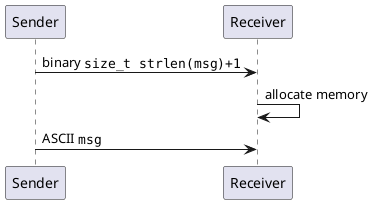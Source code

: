 @startuml
participant "Sender" as send
participant "Receiver" as recv

send -> recv : binary ""size_t strlen(msg)+1""
recv -> recv : allocate memory
send -> recv : ASCII ""msg""
@enduml
